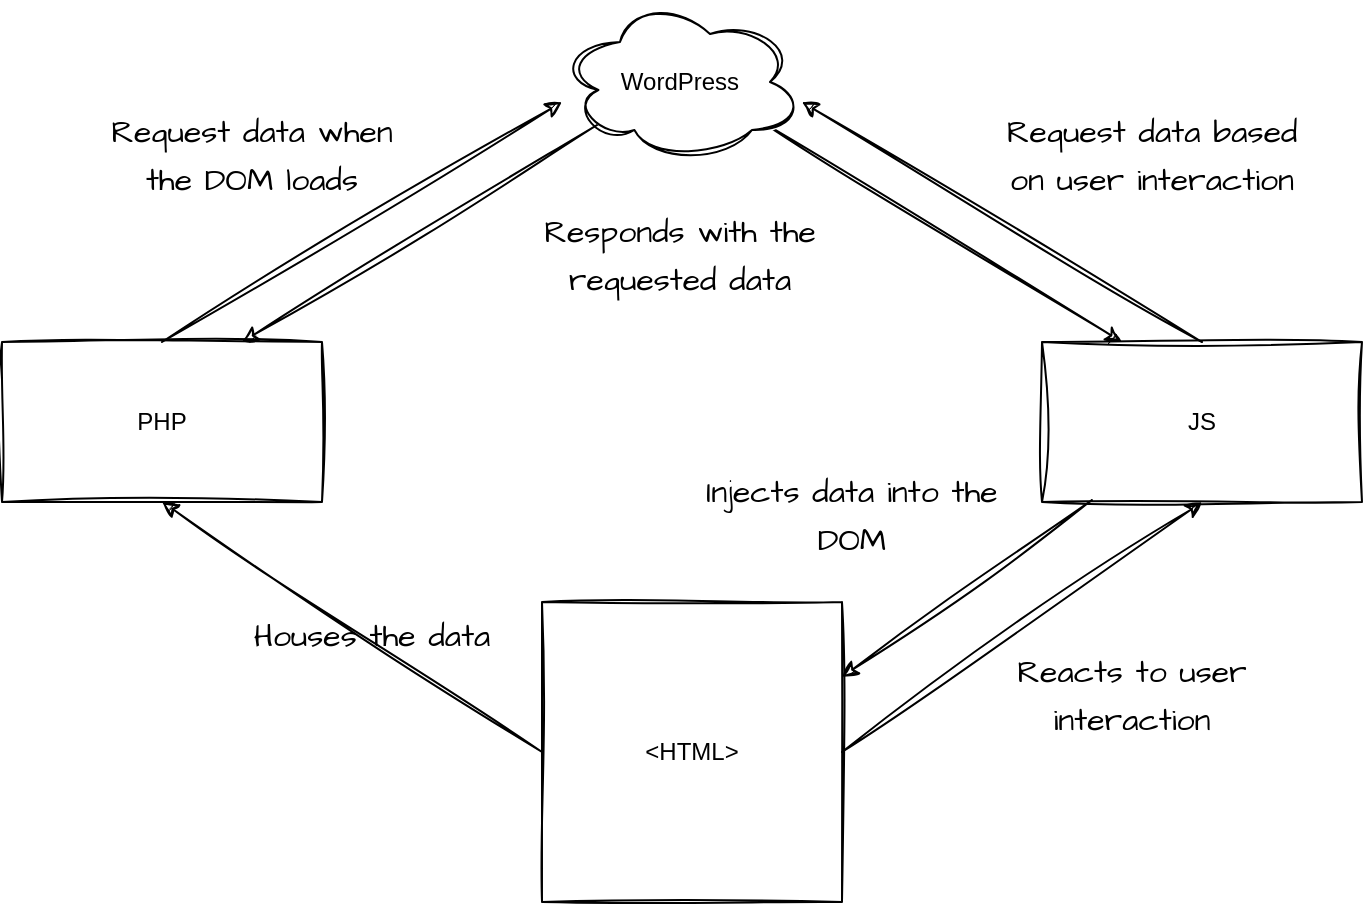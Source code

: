 <mxfile version="21.3.8" type="github">
  <diagram name="Page-1" id="Lv_SBtkdRo3yYcfiK4QI">
    <mxGraphModel dx="770" dy="597" grid="1" gridSize="10" guides="1" tooltips="1" connect="1" arrows="1" fold="1" page="1" pageScale="1" pageWidth="850" pageHeight="1100" math="0" shadow="0">
      <root>
        <mxCell id="0" />
        <mxCell id="1" parent="0" />
        <mxCell id="OsF0BoTtFuj80bzJuRa7-1" value="&amp;lt;HTML&amp;gt;" style="whiteSpace=wrap;html=1;aspect=fixed;labelBackgroundColor=none;sketch=1;curveFitting=1;jiggle=2;" parent="1" vertex="1">
          <mxGeometry x="350" y="330" width="150" height="150" as="geometry" />
        </mxCell>
        <mxCell id="OsF0BoTtFuj80bzJuRa7-3" value="PHP" style="rounded=0;whiteSpace=wrap;html=1;labelBackgroundColor=none;sketch=1;curveFitting=1;jiggle=2;" parent="1" vertex="1">
          <mxGeometry x="80" y="200" width="160" height="80" as="geometry" />
        </mxCell>
        <mxCell id="OsF0BoTtFuj80bzJuRa7-4" value="JS" style="rounded=0;whiteSpace=wrap;html=1;labelBackgroundColor=none;sketch=1;curveFitting=1;jiggle=2;" parent="1" vertex="1">
          <mxGeometry x="600" y="200" width="160" height="80" as="geometry" />
        </mxCell>
        <mxCell id="OsF0BoTtFuj80bzJuRa7-6" value="" style="endArrow=classic;html=1;rounded=0;entryX=0.5;entryY=1;entryDx=0;entryDy=0;exitX=0;exitY=0.5;exitDx=0;exitDy=0;labelBackgroundColor=none;fontColor=default;sketch=1;curveFitting=1;jiggle=2;" parent="1" source="OsF0BoTtFuj80bzJuRa7-1" target="OsF0BoTtFuj80bzJuRa7-3" edge="1">
          <mxGeometry width="50" height="50" relative="1" as="geometry">
            <mxPoint x="400" y="330" as="sourcePoint" />
            <mxPoint x="450" y="280" as="targetPoint" />
          </mxGeometry>
        </mxCell>
        <mxCell id="OsF0BoTtFuj80bzJuRa7-7" value="" style="endArrow=classic;html=1;rounded=0;exitX=0.5;exitY=0;exitDx=0;exitDy=0;labelBackgroundColor=none;fontColor=default;sketch=1;curveFitting=1;jiggle=2;" parent="1" source="OsF0BoTtFuj80bzJuRa7-3" edge="1">
          <mxGeometry width="50" height="50" relative="1" as="geometry">
            <mxPoint x="400" y="330" as="sourcePoint" />
            <mxPoint x="360" y="80" as="targetPoint" />
          </mxGeometry>
        </mxCell>
        <mxCell id="OsF0BoTtFuj80bzJuRa7-8" value="" style="endArrow=classic;html=1;rounded=0;entryX=0.5;entryY=1;entryDx=0;entryDy=0;exitX=1;exitY=0.5;exitDx=0;exitDy=0;labelBackgroundColor=none;fontColor=default;sketch=1;curveFitting=1;jiggle=2;" parent="1" source="OsF0BoTtFuj80bzJuRa7-1" target="OsF0BoTtFuj80bzJuRa7-4" edge="1">
          <mxGeometry width="50" height="50" relative="1" as="geometry">
            <mxPoint x="360" y="415" as="sourcePoint" />
            <mxPoint x="170" y="290" as="targetPoint" />
          </mxGeometry>
        </mxCell>
        <mxCell id="OsF0BoTtFuj80bzJuRa7-9" value="" style="endArrow=classic;html=1;rounded=0;exitX=0.5;exitY=0;exitDx=0;exitDy=0;labelBackgroundColor=none;fontColor=default;sketch=1;curveFitting=1;jiggle=2;" parent="1" source="OsF0BoTtFuj80bzJuRa7-4" edge="1">
          <mxGeometry width="50" height="50" relative="1" as="geometry">
            <mxPoint x="170" y="210" as="sourcePoint" />
            <mxPoint x="480" y="80" as="targetPoint" />
          </mxGeometry>
        </mxCell>
        <mxCell id="OsF0BoTtFuj80bzJuRa7-10" value="" style="endArrow=classic;html=1;rounded=0;fontColor=default;entryX=0.25;entryY=0;entryDx=0;entryDy=0;labelBackgroundColor=none;sketch=1;curveFitting=1;jiggle=2;" parent="1" target="OsF0BoTtFuj80bzJuRa7-4" edge="1">
          <mxGeometry width="50" height="50" relative="1" as="geometry">
            <mxPoint x="460" y="90" as="sourcePoint" />
            <mxPoint x="450" y="280" as="targetPoint" />
          </mxGeometry>
        </mxCell>
        <mxCell id="OsF0BoTtFuj80bzJuRa7-11" value="" style="endArrow=classic;html=1;rounded=0;fontColor=default;entryX=0.75;entryY=0;entryDx=0;entryDy=0;labelBackgroundColor=none;sketch=1;curveFitting=1;jiggle=2;" parent="1" target="OsF0BoTtFuj80bzJuRa7-3" edge="1">
          <mxGeometry width="50" height="50" relative="1" as="geometry">
            <mxPoint x="380" y="90" as="sourcePoint" />
            <mxPoint x="650" y="210" as="targetPoint" />
          </mxGeometry>
        </mxCell>
        <mxCell id="OsF0BoTtFuj80bzJuRa7-12" value="WordPress" style="ellipse;shape=cloud;whiteSpace=wrap;html=1;labelBackgroundColor=none;sketch=1;curveFitting=1;jiggle=2;" parent="1" vertex="1">
          <mxGeometry x="359" y="30" width="120" height="80" as="geometry" />
        </mxCell>
        <mxCell id="TBPQHmbEnE2K5OBBWLhm-2" value="&lt;font style=&quot;font-size: 16px;&quot;&gt;Request data when the DOM loads&lt;/font&gt;" style="text;html=1;strokeColor=none;fillColor=none;align=center;verticalAlign=middle;whiteSpace=wrap;rounded=0;fontSize=20;fontFamily=Architects Daughter;" vertex="1" parent="1">
          <mxGeometry x="120" y="90" width="170" height="30" as="geometry" />
        </mxCell>
        <mxCell id="TBPQHmbEnE2K5OBBWLhm-3" value="&lt;font style=&quot;font-size: 16px;&quot;&gt;Responds with the requested data&lt;/font&gt;" style="text;html=1;strokeColor=none;fillColor=none;align=center;verticalAlign=middle;whiteSpace=wrap;rounded=0;fontSize=20;fontFamily=Architects Daughter;" vertex="1" parent="1">
          <mxGeometry x="334" y="140" width="170" height="30" as="geometry" />
        </mxCell>
        <mxCell id="TBPQHmbEnE2K5OBBWLhm-5" value="&lt;span style=&quot;font-size: 16px;&quot;&gt;Reacts to user interaction&lt;/span&gt;" style="text;html=1;strokeColor=none;fillColor=none;align=center;verticalAlign=middle;whiteSpace=wrap;rounded=0;fontSize=20;fontFamily=Architects Daughter;" vertex="1" parent="1">
          <mxGeometry x="560" y="360" width="170" height="30" as="geometry" />
        </mxCell>
        <mxCell id="TBPQHmbEnE2K5OBBWLhm-6" value="&lt;span style=&quot;font-size: 16px;&quot;&gt;Request data based on user interaction&lt;/span&gt;" style="text;html=1;strokeColor=none;fillColor=none;align=center;verticalAlign=middle;whiteSpace=wrap;rounded=0;fontSize=20;fontFamily=Architects Daughter;" vertex="1" parent="1">
          <mxGeometry x="570" y="90" width="170" height="30" as="geometry" />
        </mxCell>
        <mxCell id="TBPQHmbEnE2K5OBBWLhm-8" value="" style="endArrow=classic;html=1;rounded=0;sketch=1;hachureGap=4;jiggle=2;curveFitting=1;fontFamily=Architects Daughter;fontSource=https%3A%2F%2Ffonts.googleapis.com%2Fcss%3Ffamily%3DArchitects%2BDaughter;fontSize=16;entryX=1;entryY=0.25;entryDx=0;entryDy=0;exitX=0.156;exitY=0.988;exitDx=0;exitDy=0;exitPerimeter=0;" edge="1" parent="1" source="OsF0BoTtFuj80bzJuRa7-4" target="OsF0BoTtFuj80bzJuRa7-1">
          <mxGeometry width="50" height="50" relative="1" as="geometry">
            <mxPoint x="370" y="340" as="sourcePoint" />
            <mxPoint x="420" y="290" as="targetPoint" />
          </mxGeometry>
        </mxCell>
        <mxCell id="TBPQHmbEnE2K5OBBWLhm-9" value="&lt;span style=&quot;font-size: 16px;&quot;&gt;Injects data into the DOM&lt;/span&gt;" style="text;html=1;strokeColor=none;fillColor=none;align=center;verticalAlign=middle;whiteSpace=wrap;rounded=0;fontSize=20;fontFamily=Architects Daughter;" vertex="1" parent="1">
          <mxGeometry x="420" y="270" width="170" height="30" as="geometry" />
        </mxCell>
        <mxCell id="TBPQHmbEnE2K5OBBWLhm-10" value="&lt;font style=&quot;font-size: 16px;&quot;&gt;Houses the data&lt;/font&gt;" style="text;html=1;strokeColor=none;fillColor=none;align=center;verticalAlign=middle;whiteSpace=wrap;rounded=0;fontSize=20;fontFamily=Architects Daughter;" vertex="1" parent="1">
          <mxGeometry x="180" y="330" width="170" height="30" as="geometry" />
        </mxCell>
      </root>
    </mxGraphModel>
  </diagram>
</mxfile>
